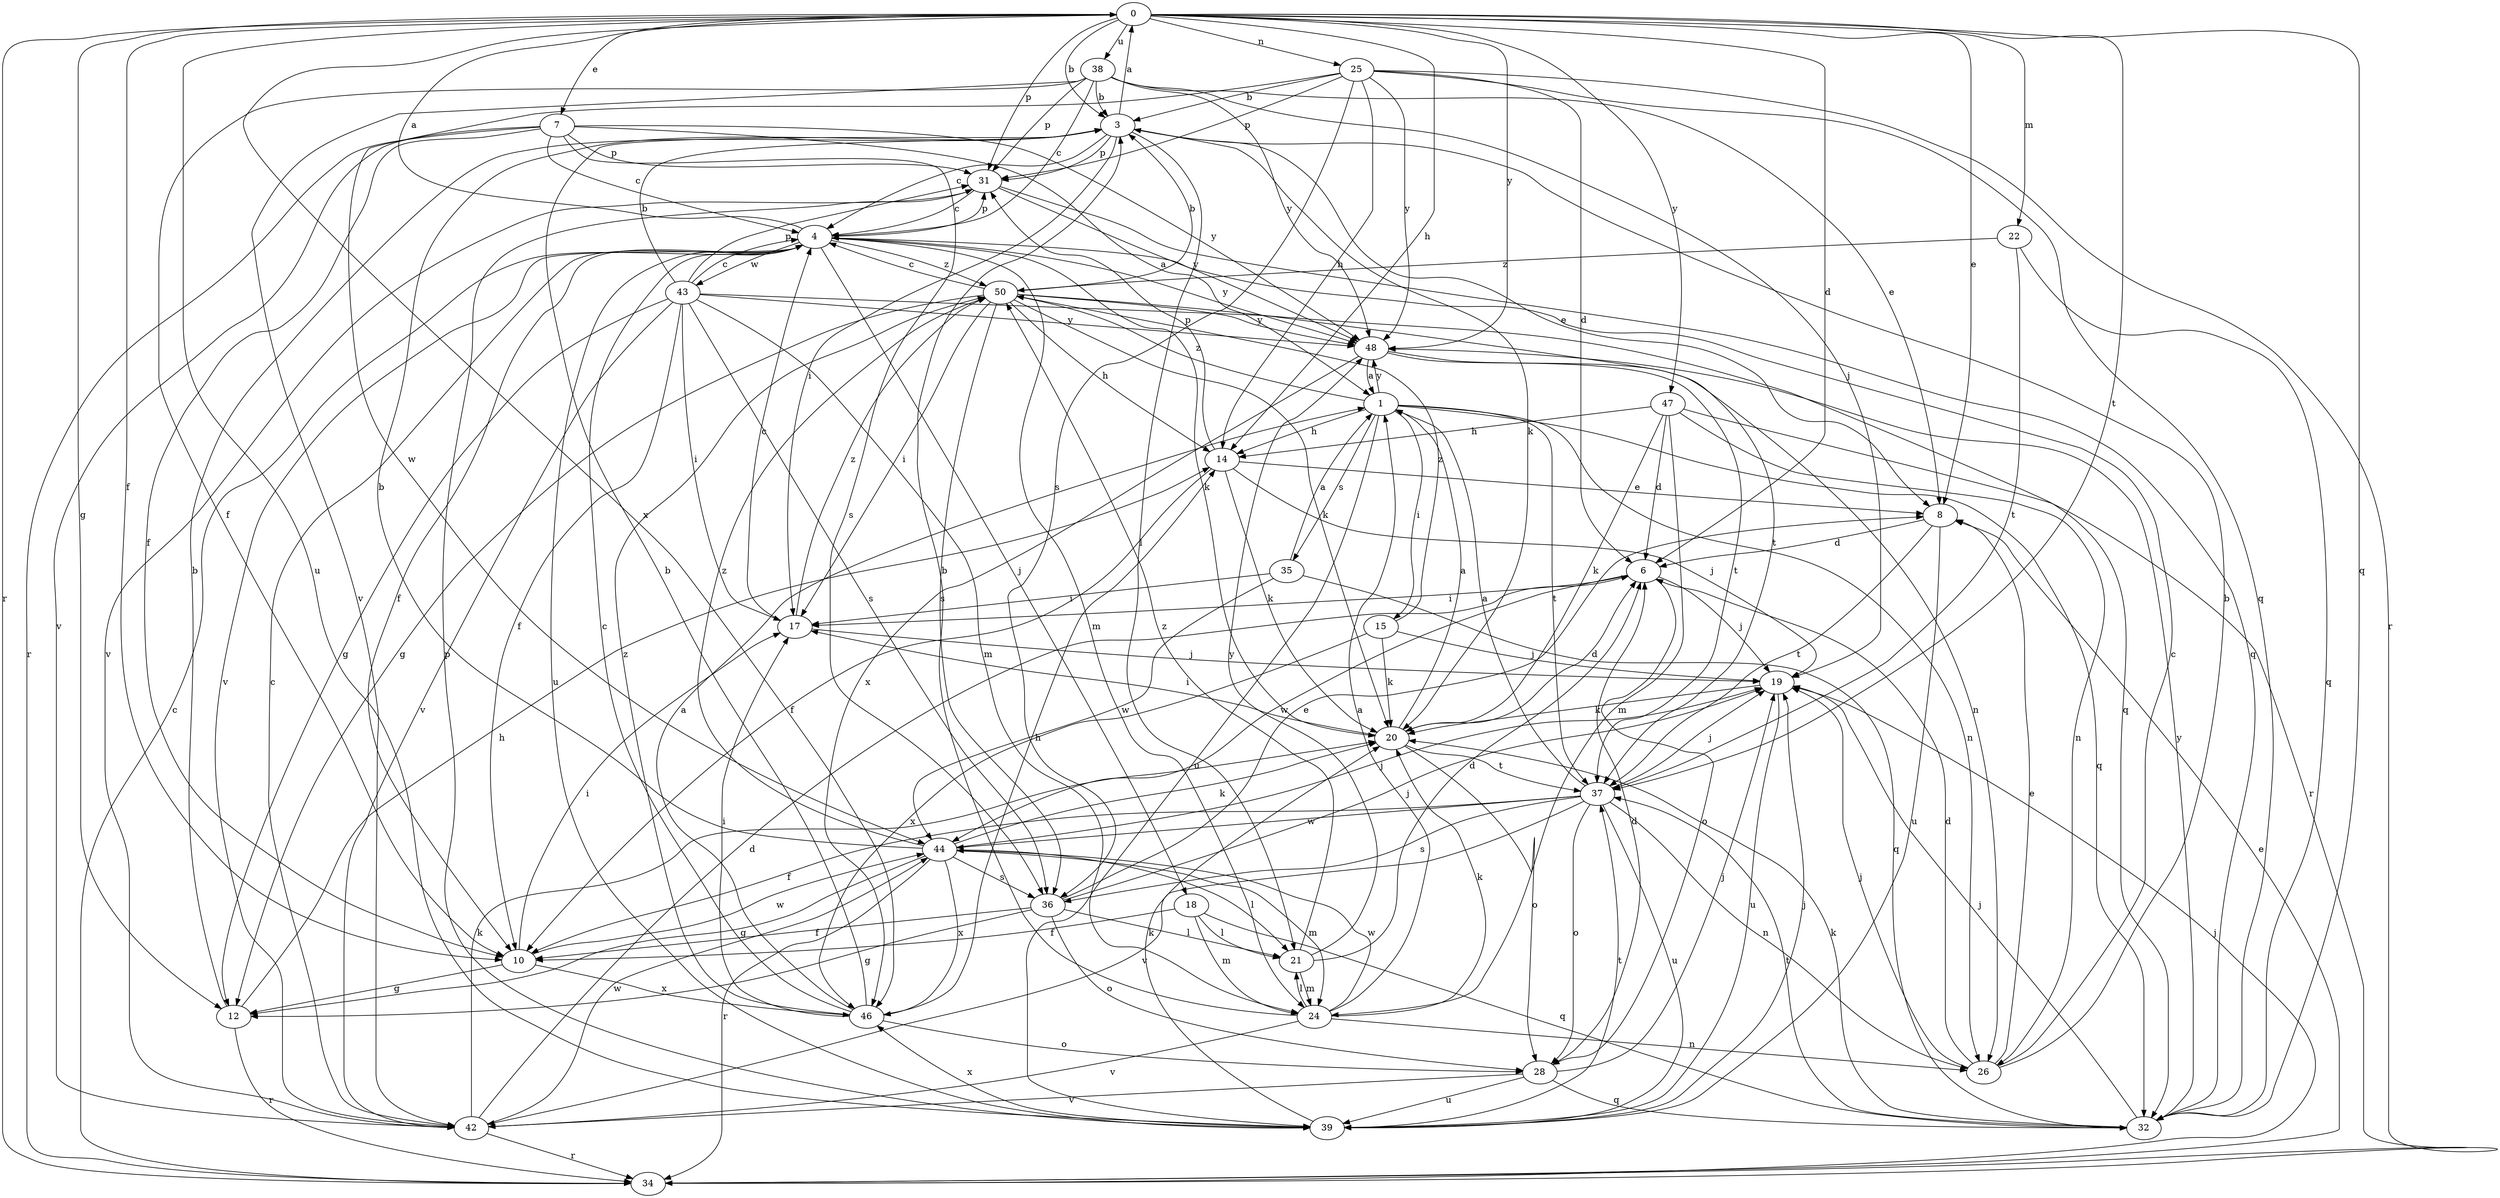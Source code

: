 strict digraph  {
0;
1;
3;
4;
6;
7;
8;
10;
12;
14;
15;
17;
18;
19;
20;
21;
22;
24;
25;
26;
28;
31;
32;
34;
35;
36;
37;
38;
39;
42;
43;
44;
46;
47;
48;
50;
0 -> 3  [label=b];
0 -> 6  [label=d];
0 -> 7  [label=e];
0 -> 8  [label=e];
0 -> 10  [label=f];
0 -> 12  [label=g];
0 -> 14  [label=h];
0 -> 22  [label=m];
0 -> 25  [label=n];
0 -> 31  [label=p];
0 -> 32  [label=q];
0 -> 34  [label=r];
0 -> 37  [label=t];
0 -> 38  [label=u];
0 -> 39  [label=u];
0 -> 46  [label=x];
0 -> 47  [label=y];
0 -> 48  [label=y];
1 -> 14  [label=h];
1 -> 15  [label=i];
1 -> 26  [label=n];
1 -> 32  [label=q];
1 -> 35  [label=s];
1 -> 37  [label=t];
1 -> 39  [label=u];
1 -> 48  [label=y];
1 -> 50  [label=z];
3 -> 0  [label=a];
3 -> 4  [label=c];
3 -> 8  [label=e];
3 -> 17  [label=i];
3 -> 20  [label=k];
3 -> 21  [label=l];
3 -> 31  [label=p];
4 -> 0  [label=a];
4 -> 10  [label=f];
4 -> 18  [label=j];
4 -> 20  [label=k];
4 -> 24  [label=m];
4 -> 31  [label=p];
4 -> 39  [label=u];
4 -> 42  [label=v];
4 -> 43  [label=w];
4 -> 48  [label=y];
4 -> 50  [label=z];
6 -> 17  [label=i];
6 -> 19  [label=j];
6 -> 28  [label=o];
6 -> 44  [label=w];
7 -> 1  [label=a];
7 -> 4  [label=c];
7 -> 10  [label=f];
7 -> 31  [label=p];
7 -> 34  [label=r];
7 -> 36  [label=s];
7 -> 42  [label=v];
7 -> 48  [label=y];
8 -> 6  [label=d];
8 -> 37  [label=t];
8 -> 39  [label=u];
10 -> 12  [label=g];
10 -> 17  [label=i];
10 -> 44  [label=w];
10 -> 46  [label=x];
12 -> 3  [label=b];
12 -> 14  [label=h];
12 -> 34  [label=r];
14 -> 8  [label=e];
14 -> 10  [label=f];
14 -> 19  [label=j];
14 -> 20  [label=k];
14 -> 31  [label=p];
15 -> 19  [label=j];
15 -> 20  [label=k];
15 -> 46  [label=x];
15 -> 50  [label=z];
17 -> 4  [label=c];
17 -> 19  [label=j];
17 -> 50  [label=z];
18 -> 10  [label=f];
18 -> 21  [label=l];
18 -> 24  [label=m];
18 -> 32  [label=q];
19 -> 20  [label=k];
19 -> 39  [label=u];
20 -> 1  [label=a];
20 -> 6  [label=d];
20 -> 17  [label=i];
20 -> 28  [label=o];
20 -> 37  [label=t];
21 -> 6  [label=d];
21 -> 24  [label=m];
21 -> 48  [label=y];
21 -> 50  [label=z];
22 -> 32  [label=q];
22 -> 37  [label=t];
22 -> 50  [label=z];
24 -> 1  [label=a];
24 -> 3  [label=b];
24 -> 20  [label=k];
24 -> 21  [label=l];
24 -> 26  [label=n];
24 -> 42  [label=v];
24 -> 44  [label=w];
25 -> 3  [label=b];
25 -> 6  [label=d];
25 -> 14  [label=h];
25 -> 31  [label=p];
25 -> 32  [label=q];
25 -> 34  [label=r];
25 -> 36  [label=s];
25 -> 44  [label=w];
25 -> 48  [label=y];
26 -> 3  [label=b];
26 -> 4  [label=c];
26 -> 6  [label=d];
26 -> 8  [label=e];
26 -> 19  [label=j];
28 -> 6  [label=d];
28 -> 19  [label=j];
28 -> 32  [label=q];
28 -> 39  [label=u];
28 -> 42  [label=v];
31 -> 4  [label=c];
31 -> 32  [label=q];
31 -> 42  [label=v];
31 -> 48  [label=y];
32 -> 19  [label=j];
32 -> 20  [label=k];
32 -> 37  [label=t];
32 -> 48  [label=y];
34 -> 4  [label=c];
34 -> 8  [label=e];
34 -> 19  [label=j];
35 -> 1  [label=a];
35 -> 17  [label=i];
35 -> 32  [label=q];
35 -> 44  [label=w];
36 -> 8  [label=e];
36 -> 10  [label=f];
36 -> 12  [label=g];
36 -> 19  [label=j];
36 -> 21  [label=l];
36 -> 28  [label=o];
37 -> 1  [label=a];
37 -> 10  [label=f];
37 -> 19  [label=j];
37 -> 26  [label=n];
37 -> 28  [label=o];
37 -> 36  [label=s];
37 -> 39  [label=u];
37 -> 42  [label=v];
37 -> 44  [label=w];
38 -> 3  [label=b];
38 -> 4  [label=c];
38 -> 8  [label=e];
38 -> 10  [label=f];
38 -> 19  [label=j];
38 -> 31  [label=p];
38 -> 42  [label=v];
38 -> 48  [label=y];
39 -> 19  [label=j];
39 -> 20  [label=k];
39 -> 31  [label=p];
39 -> 37  [label=t];
39 -> 46  [label=x];
42 -> 4  [label=c];
42 -> 6  [label=d];
42 -> 20  [label=k];
42 -> 34  [label=r];
42 -> 44  [label=w];
43 -> 3  [label=b];
43 -> 4  [label=c];
43 -> 10  [label=f];
43 -> 12  [label=g];
43 -> 17  [label=i];
43 -> 24  [label=m];
43 -> 31  [label=p];
43 -> 32  [label=q];
43 -> 36  [label=s];
43 -> 42  [label=v];
43 -> 48  [label=y];
44 -> 3  [label=b];
44 -> 12  [label=g];
44 -> 19  [label=j];
44 -> 20  [label=k];
44 -> 21  [label=l];
44 -> 24  [label=m];
44 -> 34  [label=r];
44 -> 36  [label=s];
44 -> 46  [label=x];
44 -> 50  [label=z];
46 -> 1  [label=a];
46 -> 3  [label=b];
46 -> 4  [label=c];
46 -> 14  [label=h];
46 -> 17  [label=i];
46 -> 28  [label=o];
46 -> 50  [label=z];
47 -> 6  [label=d];
47 -> 14  [label=h];
47 -> 20  [label=k];
47 -> 24  [label=m];
47 -> 26  [label=n];
47 -> 34  [label=r];
48 -> 1  [label=a];
48 -> 26  [label=n];
48 -> 37  [label=t];
48 -> 46  [label=x];
50 -> 3  [label=b];
50 -> 4  [label=c];
50 -> 12  [label=g];
50 -> 14  [label=h];
50 -> 17  [label=i];
50 -> 20  [label=k];
50 -> 36  [label=s];
50 -> 37  [label=t];
50 -> 48  [label=y];
}
